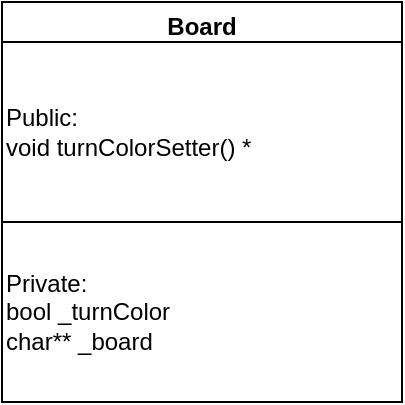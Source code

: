 <mxfile version="15.8.6" type="gitlab">
  <diagram id="pGH3MJxvGGagiAN2fXrj" name="Page-1">
    <mxGraphModel dx="1422" dy="754" grid="1" gridSize="10" guides="1" tooltips="1" connect="1" arrows="1" fold="1" page="1" pageScale="1" pageWidth="850" pageHeight="1100" math="0" shadow="0">
      <root>
        <mxCell id="0" />
        <mxCell id="1" parent="0" />
        <mxCell id="UijCjb44JlrkgClq5106-1" value="Board" style="swimlane;" vertex="1" parent="1">
          <mxGeometry x="420" y="190" width="200" height="200" as="geometry" />
        </mxCell>
        <mxCell id="UijCjb44JlrkgClq5106-2" value="Public:&lt;br&gt;void turnColorSetter() *" style="rounded=0;whiteSpace=wrap;html=1;align=left;" vertex="1" parent="UijCjb44JlrkgClq5106-1">
          <mxGeometry y="20" width="200" height="90" as="geometry" />
        </mxCell>
        <mxCell id="UijCjb44JlrkgClq5106-3" value="Private:&lt;br&gt;bool _turnColor&lt;br&gt;char** _board" style="rounded=0;whiteSpace=wrap;html=1;align=left;" vertex="1" parent="1">
          <mxGeometry x="420" y="300" width="200" height="90" as="geometry" />
        </mxCell>
      </root>
    </mxGraphModel>
  </diagram>
</mxfile>
